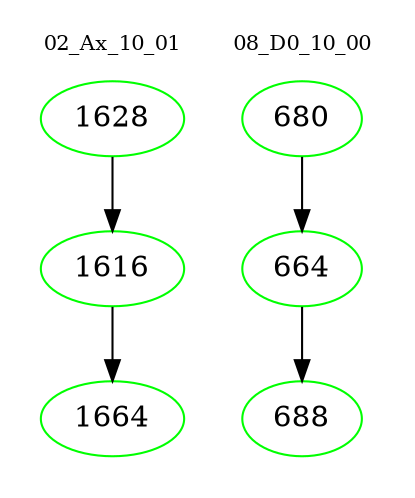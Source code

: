 digraph{
subgraph cluster_0 {
color = white
label = "02_Ax_10_01";
fontsize=10;
T0_1628 [label="1628", color="green"]
T0_1628 -> T0_1616 [color="black"]
T0_1616 [label="1616", color="green"]
T0_1616 -> T0_1664 [color="black"]
T0_1664 [label="1664", color="green"]
}
subgraph cluster_1 {
color = white
label = "08_D0_10_00";
fontsize=10;
T1_680 [label="680", color="green"]
T1_680 -> T1_664 [color="black"]
T1_664 [label="664", color="green"]
T1_664 -> T1_688 [color="black"]
T1_688 [label="688", color="green"]
}
}
